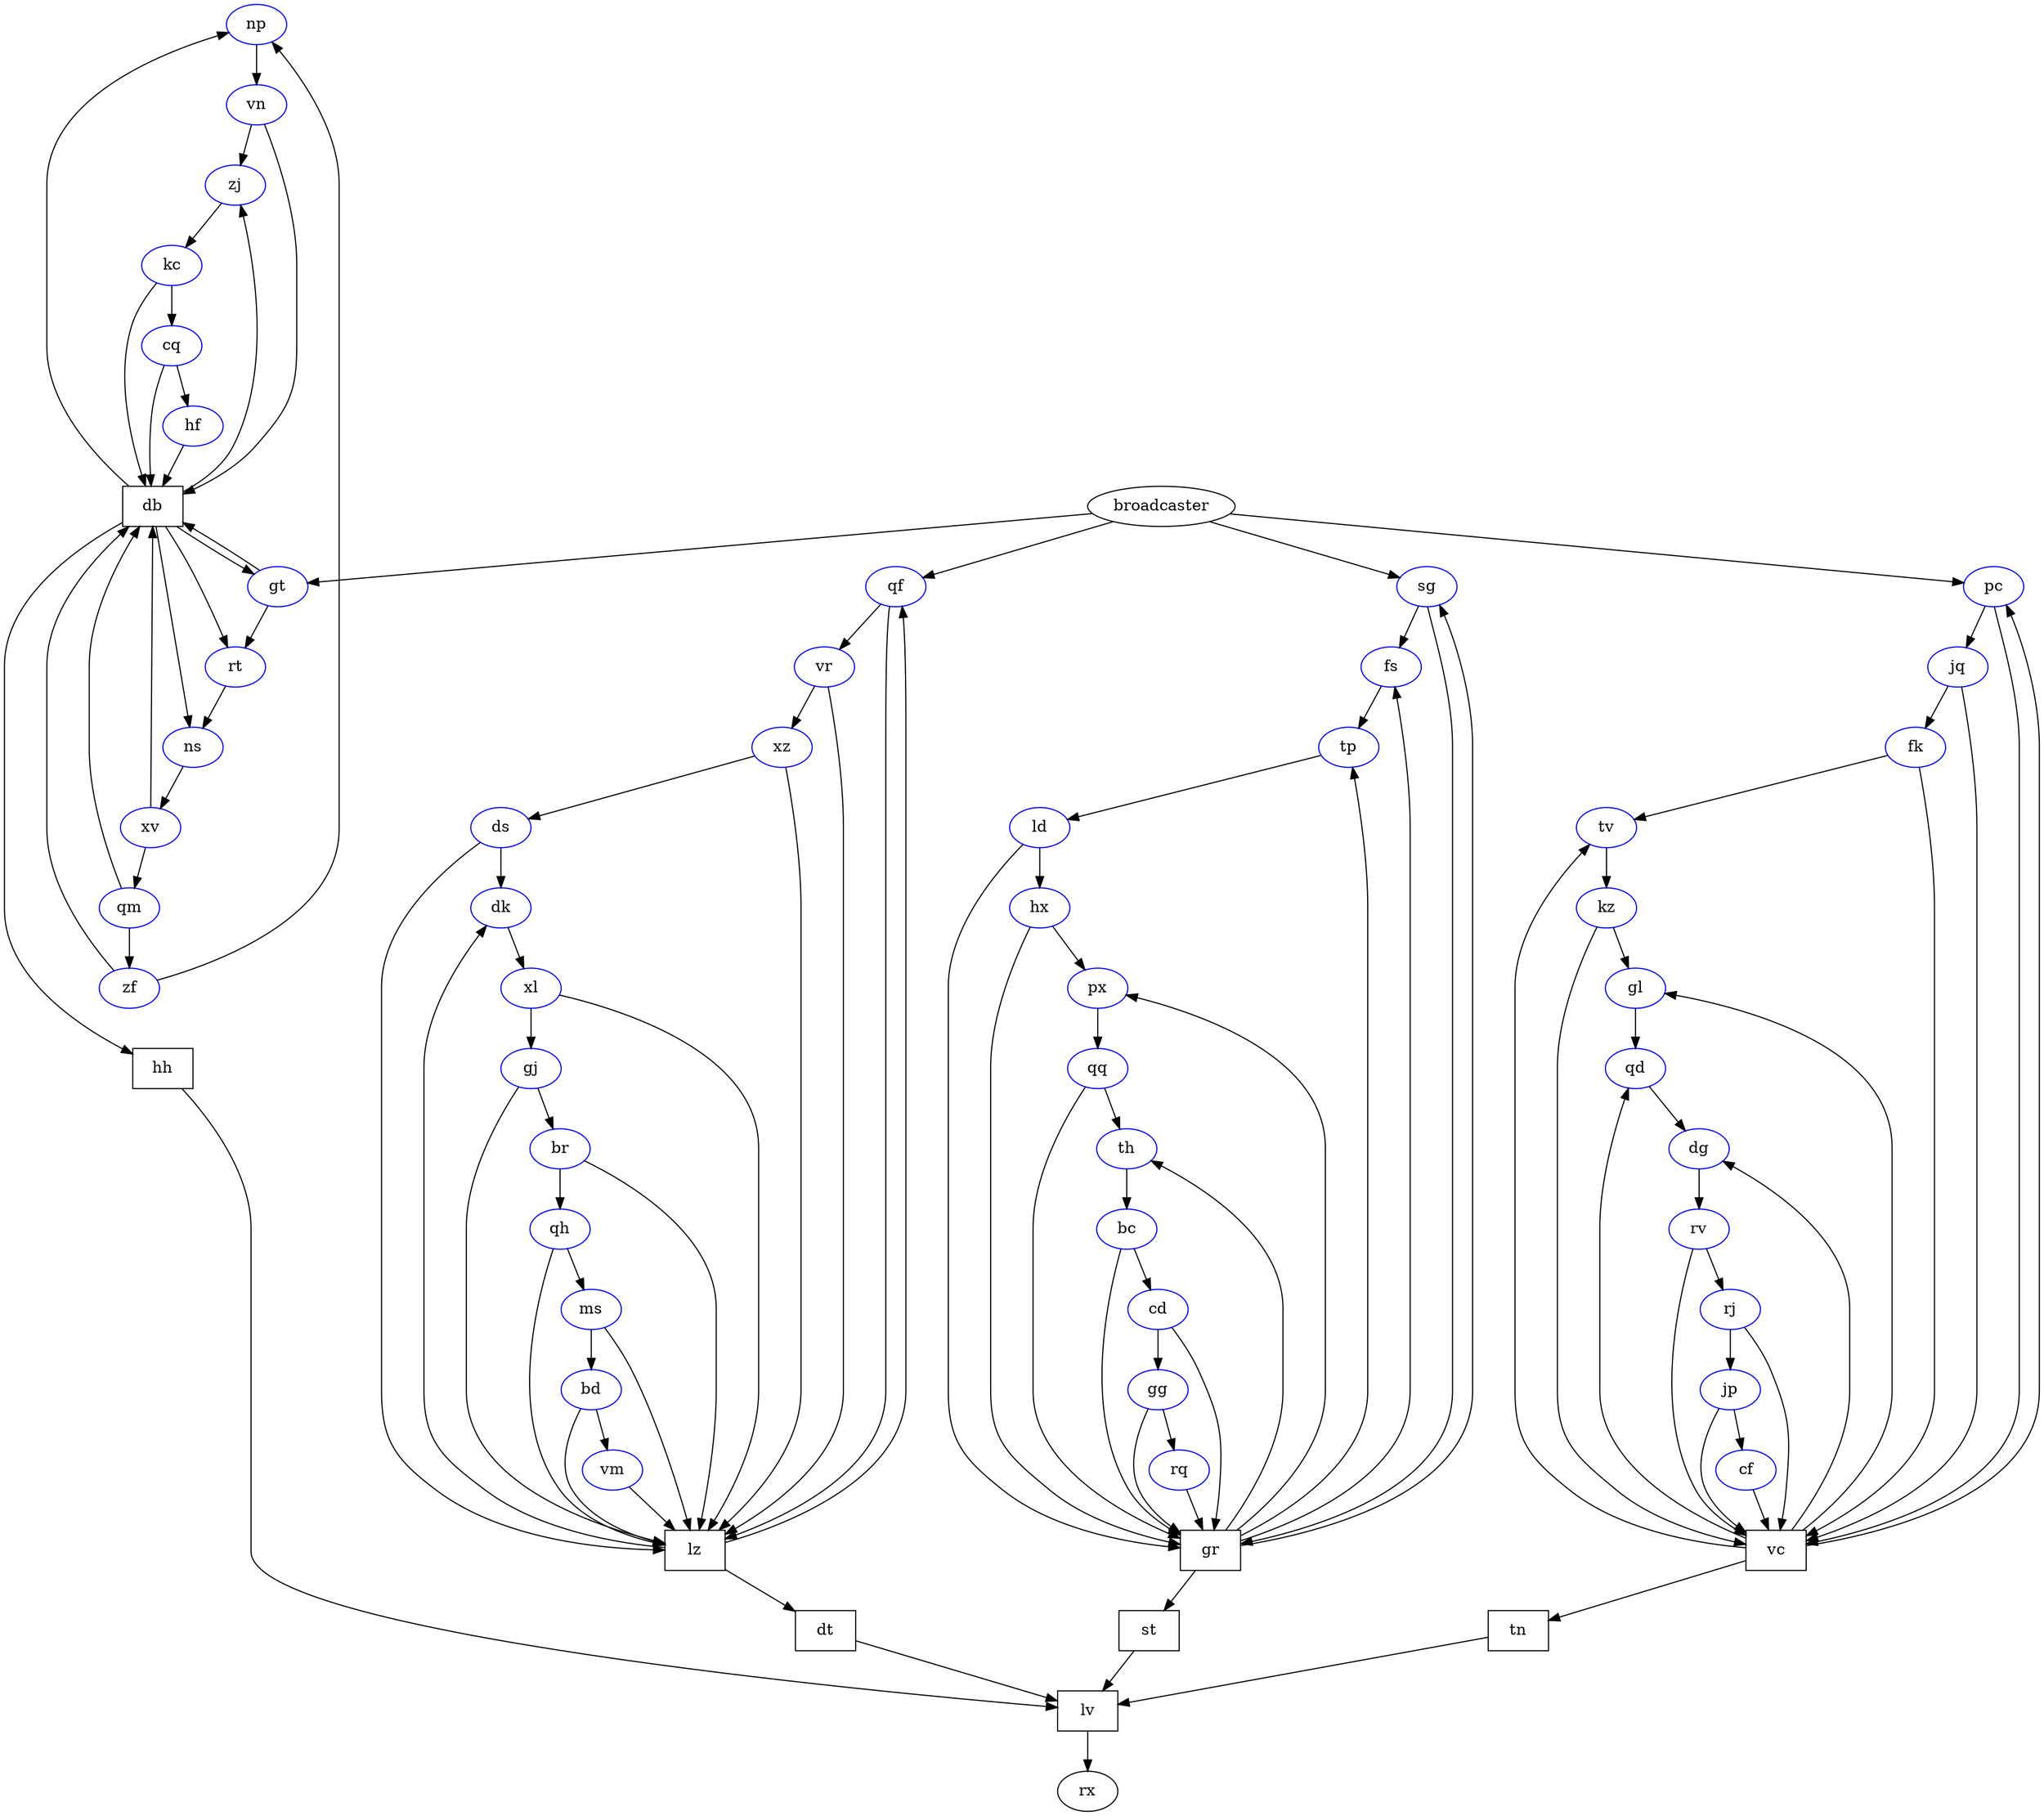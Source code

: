 digraph aocDay20 {
  np [color=blue]
  rt [color=blue]
  th [color=blue]
  gt [color=blue]
  zf [color=blue]
  sg [color=blue]
  vn [color=blue]
  qh [color=blue]
  rv [color=blue]
  br [color=blue]
  pc [color=blue]
  dk [color=blue]
  qq [color=blue]
  ns [color=blue]
  bd [color=blue]
  ms [color=blue]
  dg [color=blue]
  cf [color=blue]
  kc [color=blue]
  ds [color=blue]
  zj [color=blue]
  qm [color=blue]
  gl [color=blue]
  hf [color=blue]
  hx [color=blue]
  fk [color=blue]
  tp [color=blue]
  gg [color=blue]
  xl [color=blue]
  vm [color=blue]
  qf [color=blue]
  px [color=blue]
  fs [color=blue]
  bc [color=blue]
  vr [color=blue]
  xv [color=blue]
  rq [color=blue]
  cq [color=blue]
  xz [color=blue]
  qd [color=blue]
  jq [color=blue]
  jp [color=blue]
  rj [color=blue]
  tv [color=blue]
  cd [color=blue]
  ld [color=blue]
  kz [color=blue]
  gj [color=blue]

  lv [shape=box]
  vc [shape=box]
  lz [shape=box]
  gr [shape=box]
  st [shape=box]
  tn [shape=box]
  hh [shape=box]
  db [shape=box]
  dt [shape=box]

  np -> vn;
  lv -> rx;
  rt -> ns;
  th -> bc;
  gt -> rt;
  gt -> db;
  zf -> db;
  zf -> np;
  sg -> fs;
  sg -> gr;
  vn -> db;
  vn -> zj;
  qh -> ms;
  qh -> lz;
  rv -> vc;
  rv -> rj;
  br -> qh;
  br -> lz;
  pc -> vc;
  pc -> jq;
  dk -> xl;
  qq -> gr;
  qq -> th;
  ns -> xv;
  vc -> gl;
  vc -> tv;
  vc -> pc;
  vc -> qd;
  vc -> dg;
  vc -> tn;
  bd -> vm;
  bd -> lz;
  ms -> bd;
  ms -> lz;
  dg -> rv;
  cf -> vc;
  kc -> db;
  kc -> cq;
  ds -> lz;
  ds -> dk;
  zj -> kc;
  qm -> zf;
  qm -> db;
  gl -> qd;
  hf -> db;
  hx -> gr;
  hx -> px;
  fk -> vc;
  fk -> tv;
  tp -> ld;
  gg -> gr;
  gg -> rq;
  xl -> lz;
  xl -> gj;
  vm -> lz;
  qf -> vr;
  qf -> lz;
  px -> qq;
  fs -> tp;
  bc -> gr;
  bc -> cd;
  vr -> lz;
  vr -> xz;
  xv -> db;
  xv -> qm;
  rq -> gr;
  cq -> db;
  cq -> hf;
  lz -> dt;
  lz -> qf;
  lz -> dk;
  gr -> tp;
  gr -> fs;
  gr -> px;
  gr -> st;
  gr -> sg;
  gr -> th;
  st -> lv;
  tn -> lv;
  xz -> lz;
  xz -> ds;
  hh -> lv;
  db -> np;
  db -> gt;
  db -> zj;
  db -> ns;
  db -> rt;
  db -> hh;
  qd -> dg;
  jq -> fk;
  jq -> vc;
  jp -> vc;
  jp -> cf;
  rj -> vc;
  rj -> jp;
  tv -> kz;
  cd -> gr;
  cd -> gg;
  dt -> lv;
  ld -> gr;
  ld -> hx;
  kz -> vc;
  kz -> gl;
  broadcaster -> pc;
  broadcaster -> sg;
  broadcaster -> qf;
  broadcaster -> gt;
  gj -> br;
  gj -> lz;
}